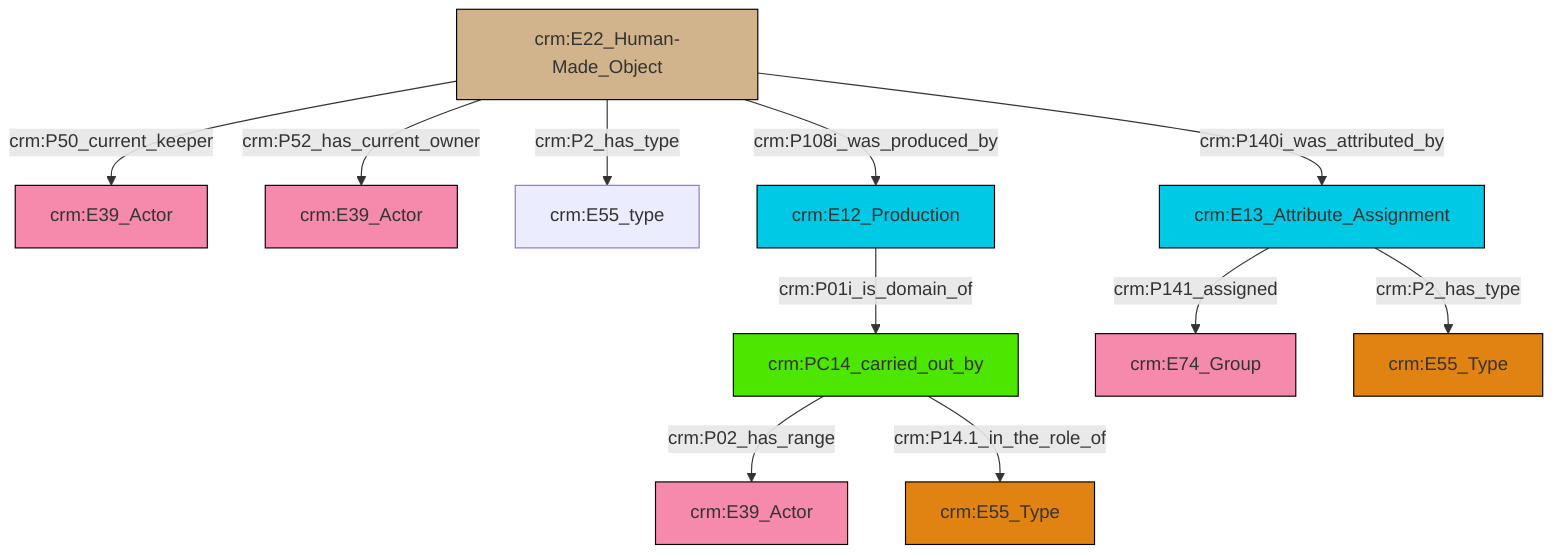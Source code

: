 graph TD
classDef Literal fill:#f2f2f2,stroke:#000000;
classDef CRM_Entity fill:#FFFFFF,stroke:#000000;
classDef Temporal_Entity fill:#00C9E6, stroke:#000000;
classDef Type fill:#E18312, stroke:#000000;
classDef Time-Span fill:#2C9C91, stroke:#000000;
classDef Appellation fill:#FFEB7F, stroke:#000000;
classDef Place fill:#008836, stroke:#000000;
classDef Persistent_Item fill:#B266B2, stroke:#000000;
classDef Conceptual_Object fill:#FFD700, stroke:#000000;
classDef Physical_Thing fill:#D2B48C, stroke:#000000;
classDef Actor fill:#f58aad, stroke:#000000;
classDef PC_Classes fill:#4ce600, stroke:#000000;
classDef Multi fill:#cccccc,stroke:#000000;

13["crm:PC14_carried_out_by"]:::PC_Classes -->|crm:P02_has_range| 11["crm:E39_Actor"]:::Actor
13["crm:PC14_carried_out_by"]:::PC_Classes -->|crm:P14.1_in_the_role_of| 0["crm:E55_Type"]:::Type
2["crm:E22_Human-Made_Object"]:::Physical_Thing -->|crm:P50_current_keeper| 16["crm:E39_Actor"]:::Actor
2["crm:E22_Human-Made_Object"]:::Physical_Thing -->|crm:P52_has_current_owner| 6["crm:E39_Actor"]:::Actor
2["crm:E22_Human-Made_Object"]:::Physical_Thing -->|crm:P2_has_type| 17["crm:E55_type"]:::Default
14["crm:E12_Production"]:::Temporal_Entity -->|crm:P01i_is_domain_of| 13["crm:PC14_carried_out_by"]:::PC_Classes
8["crm:E13_Attribute_Assignment"]:::Temporal_Entity -->|crm:P141_assigned| 18["crm:E74_Group"]:::Actor
2["crm:E22_Human-Made_Object"]:::Physical_Thing -->|crm:P108i_was_produced_by| 14["crm:E12_Production"]:::Temporal_Entity
2["crm:E22_Human-Made_Object"]:::Physical_Thing -->|crm:P140i_was_attributed_by| 8["crm:E13_Attribute_Assignment"]:::Temporal_Entity
8["crm:E13_Attribute_Assignment"]:::Temporal_Entity -->|crm:P2_has_type| 4["crm:E55_Type"]:::Type